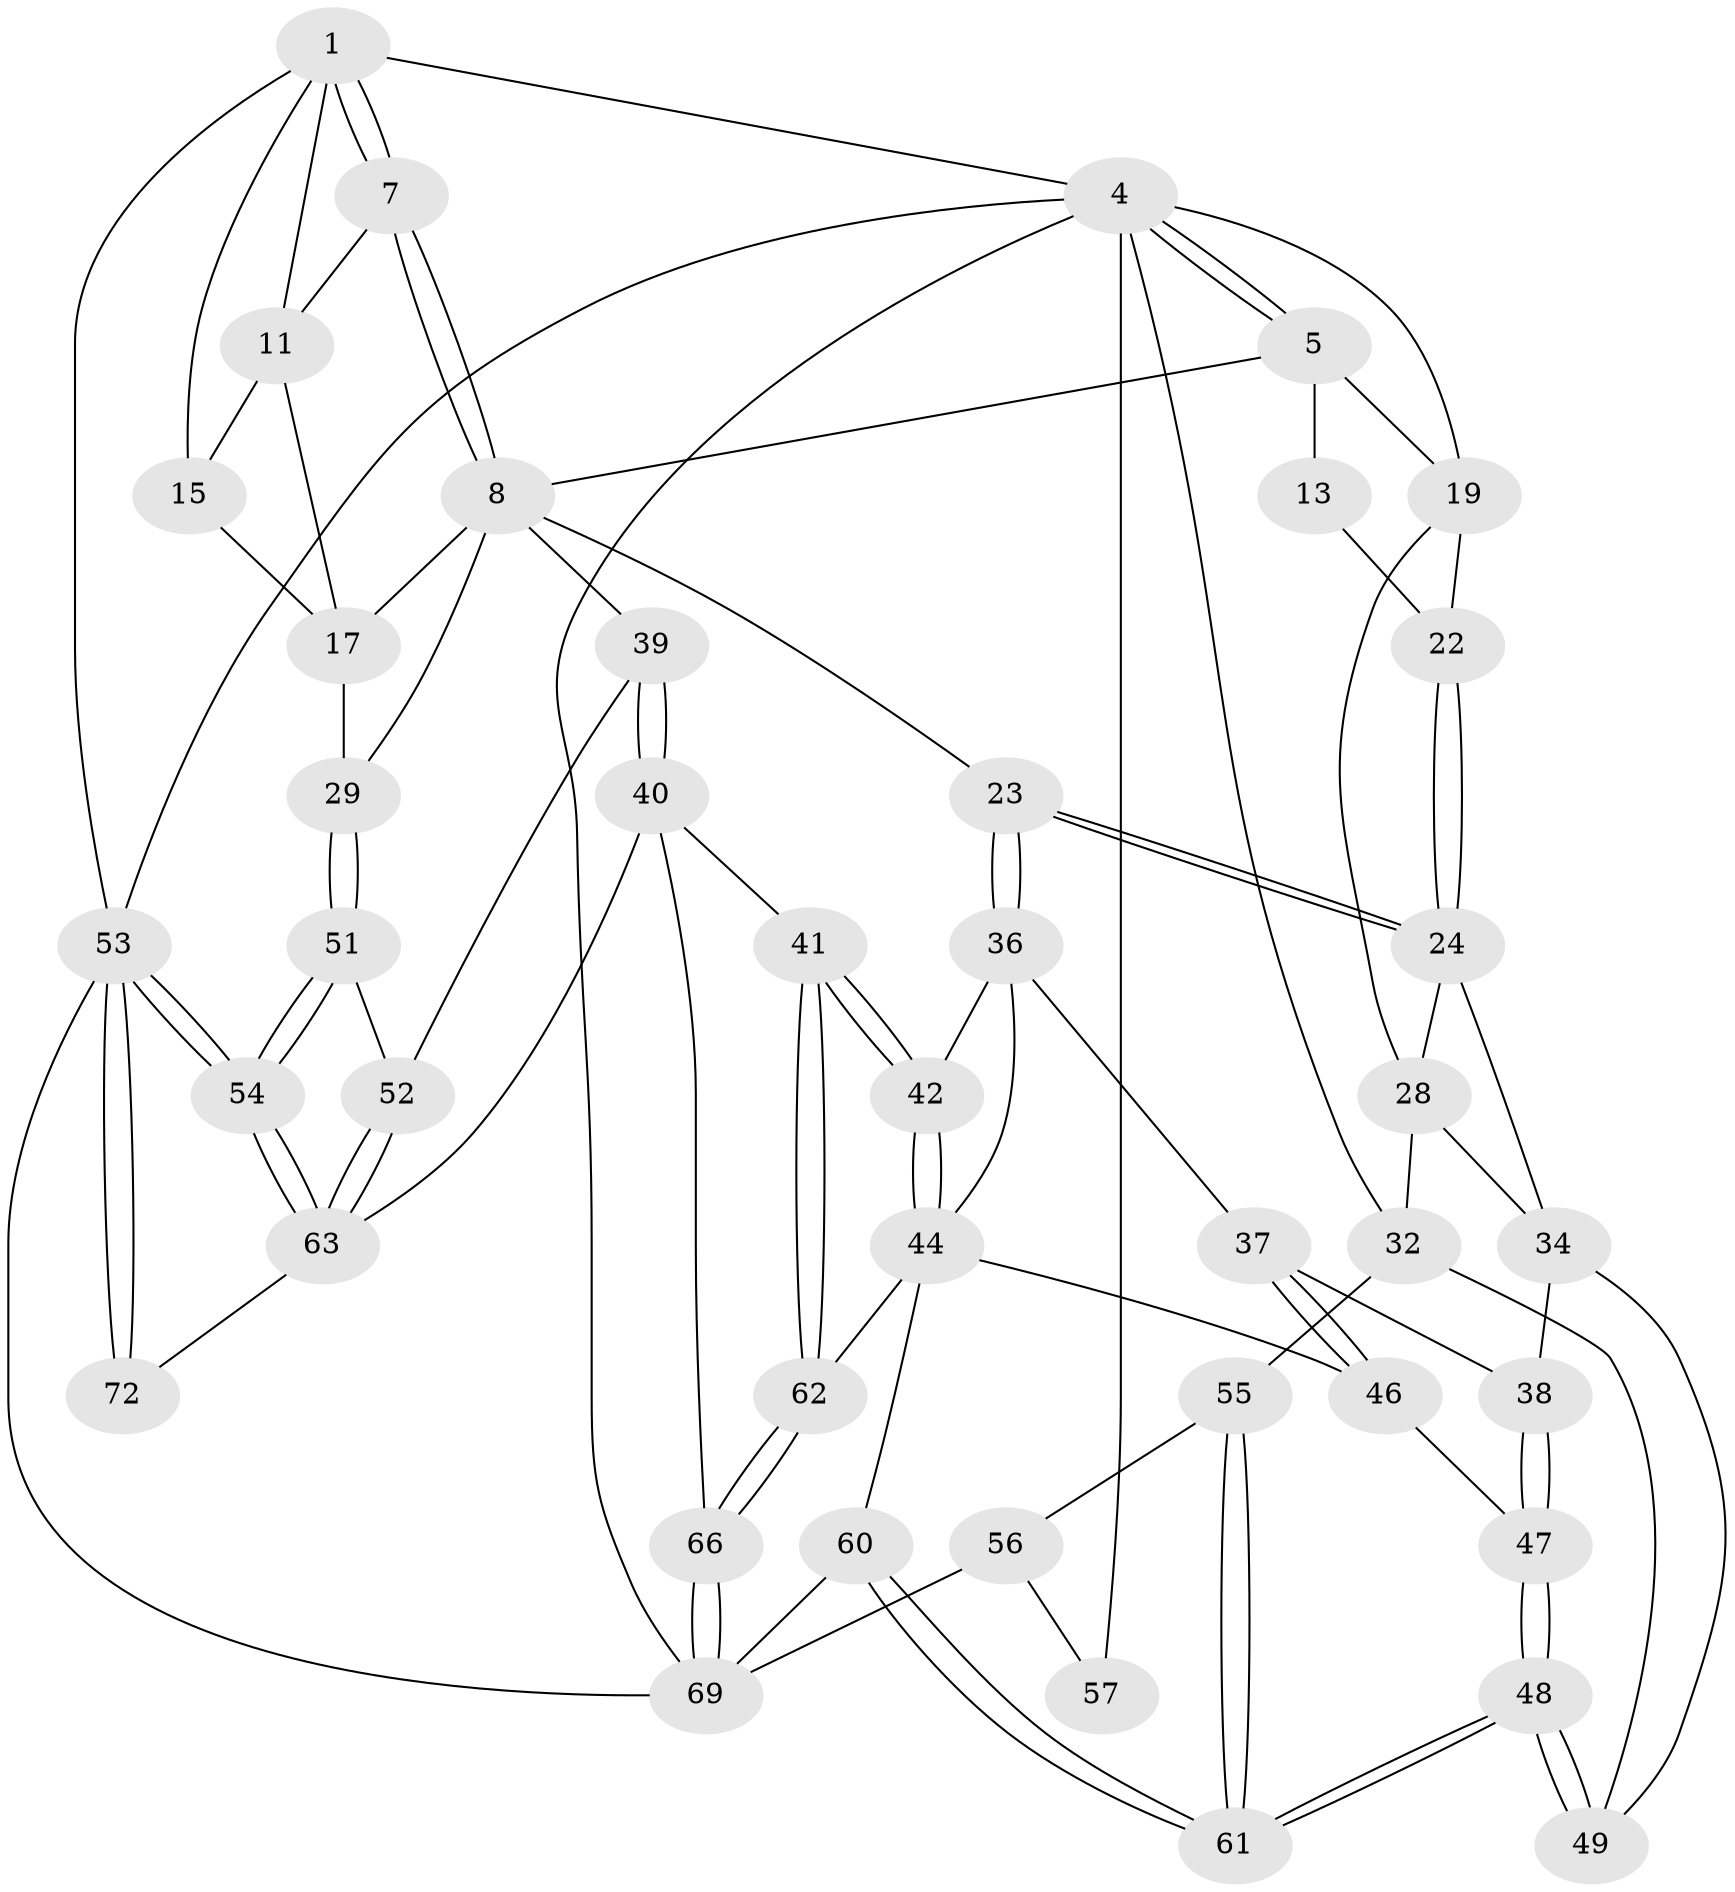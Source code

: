 // original degree distribution, {3: 0.0273972602739726, 4: 0.2465753424657534, 6: 0.2054794520547945, 5: 0.5205479452054794}
// Generated by graph-tools (version 1.1) at 2025/21/03/04/25 18:21:21]
// undirected, 43 vertices, 101 edges
graph export_dot {
graph [start="1"]
  node [color=gray90,style=filled];
  1 [pos="+0.6853231561506236+0",super="+2"];
  4 [pos="+0+0",super="+68+21"];
  5 [pos="+0.21293069354970048+0",super="+6+14"];
  7 [pos="+0.6731065632495569+0.18092329883100666"];
  8 [pos="+0.6452274140263694+0.2888088965048021",super="+25+9"];
  11 [pos="+0.8323243307194914+0.03330151865326959",super="+12"];
  13 [pos="+0.34403274830310254+0.13400923096177692"];
  15 [pos="+1+0",super="+16"];
  17 [pos="+0.8888211433186843+0.2347857506726121",super="+18+26"];
  19 [pos="+0.08272505273265815+0.223161773153649",super="+20"];
  22 [pos="+0.2736140944641292+0.23959606366901912"];
  23 [pos="+0.4637407612124769+0.3811102206118501"];
  24 [pos="+0.26596571777626576+0.3525288997832758",super="+27"];
  28 [pos="+0.17825436203413617+0.3572211756040266",super="+31"];
  29 [pos="+1+0.36792961167389576"];
  32 [pos="+0.024158158672573128+0.5364291424453869",super="+50"];
  34 [pos="+0.24819919500056112+0.49239014162189393",super="+35"];
  36 [pos="+0.4632507876704695+0.38319208522151543",super="+43"];
  37 [pos="+0.41536863778674216+0.45198140998403635"];
  38 [pos="+0.26951239750639894+0.5122834115975143"];
  39 [pos="+0.7957114776601976+0.5343047296951919"];
  40 [pos="+0.7690832310779823+0.565330532020056",super="+65"];
  41 [pos="+0.6037052945288106+0.6247970012915393"];
  42 [pos="+0.5954917429462082+0.6201530611026924"];
  44 [pos="+0.4342590544645413+0.6256484514594381",super="+45"];
  46 [pos="+0.38812187818661775+0.6161309242859576"];
  47 [pos="+0.27628418727793386+0.6095261562466326"];
  48 [pos="+0.2540636781019584+0.6289824015341849"];
  49 [pos="+0.2535723589846433+0.6286278266095122"];
  51 [pos="+1+0.606124027266561"];
  52 [pos="+0.8405709815859844+0.5509852584835677"];
  53 [pos="+1+1",super="+73"];
  54 [pos="+1+0.7505147861419033"];
  55 [pos="+0.15093674629785797+0.7396001665417161"];
  56 [pos="+0.10624092202820452+0.7612378018731011"];
  57 [pos="+0.09267466841107315+0.7595457917187542"];
  60 [pos="+0.306000224574983+0.8779095634796856"];
  61 [pos="+0.19788115020245306+0.7479846305149562"];
  62 [pos="+0.5599370885717648+0.739692650783492"];
  63 [pos="+0.9104088270083193+0.8286950855726328",super="+64"];
  66 [pos="+0.5815678237222243+0.8246219069940056"];
  69 [pos="+0.5359599386892271+1",super="+70"];
  72 [pos="+0.8148014786559281+0.9202466991806351"];
  1 -- 7;
  1 -- 7;
  1 -- 4;
  1 -- 53;
  1 -- 11;
  1 -- 15;
  4 -- 5;
  4 -- 5;
  4 -- 53;
  4 -- 32;
  4 -- 57 [weight=2];
  4 -- 19;
  4 -- 69;
  5 -- 13 [weight=2];
  5 -- 19;
  5 -- 8;
  7 -- 8;
  7 -- 8;
  7 -- 11;
  8 -- 17;
  8 -- 29;
  8 -- 39;
  8 -- 23;
  11 -- 17;
  11 -- 15;
  13 -- 22;
  15 -- 17 [weight=2];
  17 -- 29;
  19 -- 22;
  19 -- 28;
  22 -- 24;
  22 -- 24;
  23 -- 24;
  23 -- 24;
  23 -- 36;
  23 -- 36;
  24 -- 34;
  24 -- 28;
  28 -- 32;
  28 -- 34;
  29 -- 51;
  29 -- 51;
  32 -- 49;
  32 -- 55;
  34 -- 38;
  34 -- 49;
  36 -- 37;
  36 -- 42;
  36 -- 44;
  37 -- 38;
  37 -- 46;
  37 -- 46;
  38 -- 47;
  38 -- 47;
  39 -- 40;
  39 -- 40;
  39 -- 52;
  40 -- 41;
  40 -- 66;
  40 -- 63;
  41 -- 42;
  41 -- 42;
  41 -- 62;
  41 -- 62;
  42 -- 44;
  42 -- 44;
  44 -- 46;
  44 -- 62;
  44 -- 60;
  46 -- 47;
  47 -- 48;
  47 -- 48;
  48 -- 49;
  48 -- 49;
  48 -- 61;
  48 -- 61;
  51 -- 52;
  51 -- 54;
  51 -- 54;
  52 -- 63;
  52 -- 63;
  53 -- 54;
  53 -- 54;
  53 -- 72 [weight=2];
  53 -- 72;
  53 -- 69;
  54 -- 63;
  54 -- 63;
  55 -- 56;
  55 -- 61;
  55 -- 61;
  56 -- 57;
  56 -- 69;
  60 -- 61;
  60 -- 61;
  60 -- 69;
  62 -- 66;
  62 -- 66;
  63 -- 72;
  66 -- 69;
  66 -- 69;
}

